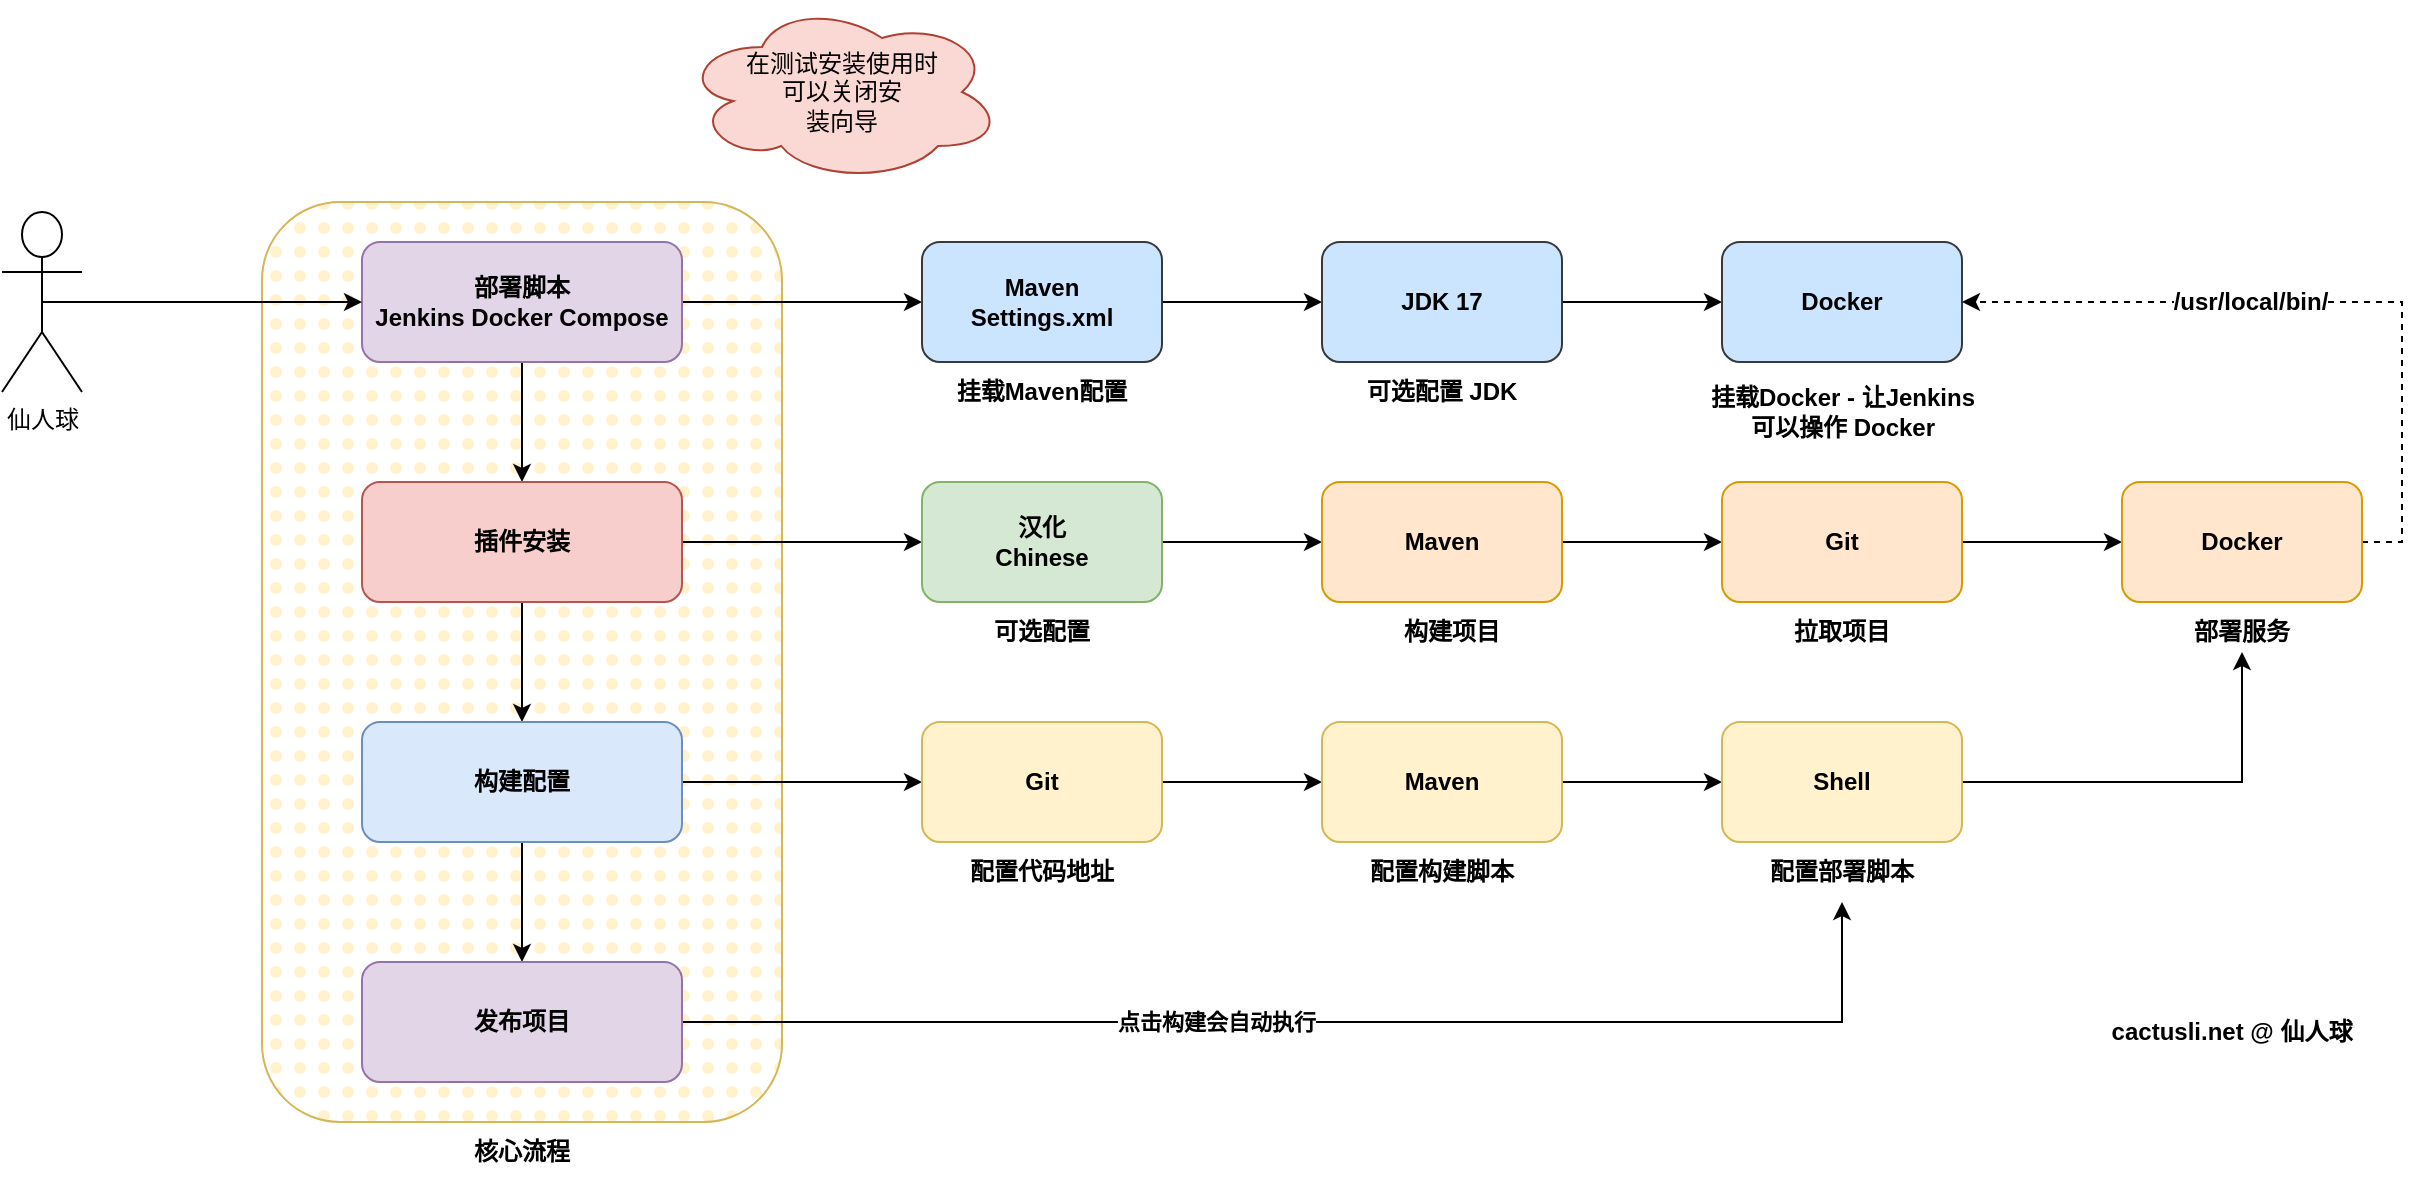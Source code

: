 <mxfile version="22.1.2" type="device">
  <diagram name="第 1 页" id="eOFgvedWIznY82XsuULM">
    <mxGraphModel dx="1418" dy="820" grid="1" gridSize="10" guides="1" tooltips="1" connect="1" arrows="1" fold="1" page="1" pageScale="1" pageWidth="827" pageHeight="1169" math="0" shadow="0">
      <root>
        <mxCell id="0" />
        <mxCell id="1" parent="0" />
        <mxCell id="FR1o_niahWuJW7LKJl1N-10" value="" style="rounded=1;whiteSpace=wrap;html=1;fillColor=#fff2cc;strokeColor=#d6b656;fillStyle=dots;" parent="1" vertex="1">
          <mxGeometry x="230" y="100" width="260" height="460" as="geometry" />
        </mxCell>
        <mxCell id="FR1o_niahWuJW7LKJl1N-45" style="edgeStyle=orthogonalEdgeStyle;rounded=0;orthogonalLoop=1;jettySize=auto;html=1;exitX=1;exitY=0.5;exitDx=0;exitDy=0;entryX=0;entryY=0.5;entryDx=0;entryDy=0;" parent="1" source="FR1o_niahWuJW7LKJl1N-1" target="FR1o_niahWuJW7LKJl1N-11" edge="1">
          <mxGeometry relative="1" as="geometry" />
        </mxCell>
        <mxCell id="FR1o_niahWuJW7LKJl1N-48" style="edgeStyle=orthogonalEdgeStyle;rounded=0;orthogonalLoop=1;jettySize=auto;html=1;exitX=0.5;exitY=1;exitDx=0;exitDy=0;" parent="1" source="FR1o_niahWuJW7LKJl1N-1" target="FR1o_niahWuJW7LKJl1N-5" edge="1">
          <mxGeometry relative="1" as="geometry" />
        </mxCell>
        <mxCell id="FR1o_niahWuJW7LKJl1N-1" value="&lt;b style=&quot;&quot;&gt;部署脚本&lt;br&gt;Jenkins Docker Compose&lt;/b&gt;" style="rounded=1;whiteSpace=wrap;html=1;fillColor=#e1d5e7;strokeColor=#9673a6;" parent="1" vertex="1">
          <mxGeometry x="280" y="120" width="160" height="60" as="geometry" />
        </mxCell>
        <mxCell id="FR1o_niahWuJW7LKJl1N-49" style="edgeStyle=orthogonalEdgeStyle;rounded=0;orthogonalLoop=1;jettySize=auto;html=1;exitX=1;exitY=0.5;exitDx=0;exitDy=0;" parent="1" source="FR1o_niahWuJW7LKJl1N-5" target="FR1o_niahWuJW7LKJl1N-15" edge="1">
          <mxGeometry relative="1" as="geometry" />
        </mxCell>
        <mxCell id="FR1o_niahWuJW7LKJl1N-53" style="edgeStyle=orthogonalEdgeStyle;rounded=0;orthogonalLoop=1;jettySize=auto;html=1;exitX=0.5;exitY=1;exitDx=0;exitDy=0;entryX=0.5;entryY=0;entryDx=0;entryDy=0;" parent="1" source="FR1o_niahWuJW7LKJl1N-5" target="FR1o_niahWuJW7LKJl1N-6" edge="1">
          <mxGeometry relative="1" as="geometry" />
        </mxCell>
        <mxCell id="FR1o_niahWuJW7LKJl1N-5" value="&lt;b style=&quot;&quot;&gt;插件安装&lt;br&gt;&lt;/b&gt;" style="rounded=1;whiteSpace=wrap;html=1;fillColor=#f8cecc;strokeColor=#b85450;" parent="1" vertex="1">
          <mxGeometry x="280" y="240" width="160" height="60" as="geometry" />
        </mxCell>
        <mxCell id="FR1o_niahWuJW7LKJl1N-54" style="edgeStyle=orthogonalEdgeStyle;rounded=0;orthogonalLoop=1;jettySize=auto;html=1;exitX=1;exitY=0.5;exitDx=0;exitDy=0;entryX=0;entryY=0.5;entryDx=0;entryDy=0;" parent="1" source="FR1o_niahWuJW7LKJl1N-6" target="FR1o_niahWuJW7LKJl1N-16" edge="1">
          <mxGeometry relative="1" as="geometry" />
        </mxCell>
        <mxCell id="FR1o_niahWuJW7LKJl1N-57" style="edgeStyle=orthogonalEdgeStyle;rounded=0;orthogonalLoop=1;jettySize=auto;html=1;exitX=0.5;exitY=1;exitDx=0;exitDy=0;entryX=0.5;entryY=0;entryDx=0;entryDy=0;" parent="1" source="FR1o_niahWuJW7LKJl1N-6" target="FR1o_niahWuJW7LKJl1N-7" edge="1">
          <mxGeometry relative="1" as="geometry" />
        </mxCell>
        <mxCell id="FR1o_niahWuJW7LKJl1N-6" value="&lt;b style=&quot;&quot;&gt;构建配置&lt;br&gt;&lt;/b&gt;" style="rounded=1;whiteSpace=wrap;html=1;fillColor=#dae8fc;strokeColor=#6c8ebf;" parent="1" vertex="1">
          <mxGeometry x="280" y="360" width="160" height="60" as="geometry" />
        </mxCell>
        <mxCell id="FR1o_niahWuJW7LKJl1N-58" style="edgeStyle=orthogonalEdgeStyle;rounded=0;orthogonalLoop=1;jettySize=auto;html=1;exitX=1;exitY=0.5;exitDx=0;exitDy=0;" parent="1" source="FR1o_niahWuJW7LKJl1N-7" target="FR1o_niahWuJW7LKJl1N-39" edge="1">
          <mxGeometry relative="1" as="geometry" />
        </mxCell>
        <mxCell id="FR1o_niahWuJW7LKJl1N-59" value="&lt;b&gt;点击构建会自动执行&lt;/b&gt;" style="edgeLabel;html=1;align=center;verticalAlign=middle;resizable=0;points=[];" parent="FR1o_niahWuJW7LKJl1N-58" vertex="1" connectable="0">
          <mxGeometry x="-0.167" relative="1" as="geometry">
            <mxPoint as="offset" />
          </mxGeometry>
        </mxCell>
        <mxCell id="FR1o_niahWuJW7LKJl1N-7" value="&lt;b&gt;发布项目&lt;/b&gt;" style="rounded=1;whiteSpace=wrap;html=1;fillColor=#e1d5e7;strokeColor=#9673a6;" parent="1" vertex="1">
          <mxGeometry x="280" y="480" width="160" height="60" as="geometry" />
        </mxCell>
        <mxCell id="FR1o_niahWuJW7LKJl1N-46" style="edgeStyle=orthogonalEdgeStyle;rounded=0;orthogonalLoop=1;jettySize=auto;html=1;exitX=1;exitY=0.5;exitDx=0;exitDy=0;entryX=0;entryY=0.5;entryDx=0;entryDy=0;" parent="1" source="FR1o_niahWuJW7LKJl1N-11" target="FR1o_niahWuJW7LKJl1N-17" edge="1">
          <mxGeometry relative="1" as="geometry" />
        </mxCell>
        <mxCell id="FR1o_niahWuJW7LKJl1N-11" value="&lt;b style=&quot;&quot;&gt;Maven&lt;br&gt;Settings.xml&lt;/b&gt;" style="rounded=1;whiteSpace=wrap;html=1;fillColor=#cce5ff;strokeColor=#36393d;" parent="1" vertex="1">
          <mxGeometry x="560" y="120" width="120" height="60" as="geometry" />
        </mxCell>
        <mxCell id="FR1o_niahWuJW7LKJl1N-50" style="edgeStyle=orthogonalEdgeStyle;rounded=0;orthogonalLoop=1;jettySize=auto;html=1;exitX=1;exitY=0.5;exitDx=0;exitDy=0;entryX=0;entryY=0.5;entryDx=0;entryDy=0;" parent="1" source="FR1o_niahWuJW7LKJl1N-15" target="FR1o_niahWuJW7LKJl1N-19" edge="1">
          <mxGeometry relative="1" as="geometry" />
        </mxCell>
        <mxCell id="FR1o_niahWuJW7LKJl1N-15" value="&lt;b&gt;汉化&lt;br&gt;Chinese&lt;/b&gt;" style="rounded=1;whiteSpace=wrap;html=1;fillColor=#d5e8d4;strokeColor=#82b366;" parent="1" vertex="1">
          <mxGeometry x="560" y="240" width="120" height="60" as="geometry" />
        </mxCell>
        <mxCell id="FR1o_niahWuJW7LKJl1N-55" style="edgeStyle=orthogonalEdgeStyle;rounded=0;orthogonalLoop=1;jettySize=auto;html=1;exitX=1;exitY=0.5;exitDx=0;exitDy=0;entryX=0;entryY=0.5;entryDx=0;entryDy=0;" parent="1" source="FR1o_niahWuJW7LKJl1N-16" target="FR1o_niahWuJW7LKJl1N-22" edge="1">
          <mxGeometry relative="1" as="geometry" />
        </mxCell>
        <mxCell id="FR1o_niahWuJW7LKJl1N-16" value="&lt;b&gt;Git&lt;/b&gt;" style="rounded=1;whiteSpace=wrap;html=1;fillColor=#fff2cc;strokeColor=#d6b656;" parent="1" vertex="1">
          <mxGeometry x="560" y="360" width="120" height="60" as="geometry" />
        </mxCell>
        <mxCell id="FR1o_niahWuJW7LKJl1N-47" style="edgeStyle=orthogonalEdgeStyle;rounded=0;orthogonalLoop=1;jettySize=auto;html=1;exitX=1;exitY=0.5;exitDx=0;exitDy=0;entryX=0;entryY=0.5;entryDx=0;entryDy=0;" parent="1" source="FR1o_niahWuJW7LKJl1N-17" target="FR1o_niahWuJW7LKJl1N-18" edge="1">
          <mxGeometry relative="1" as="geometry" />
        </mxCell>
        <mxCell id="FR1o_niahWuJW7LKJl1N-17" value="&lt;b&gt;JDK 17&lt;/b&gt;" style="rounded=1;whiteSpace=wrap;html=1;fillColor=#cce5ff;strokeColor=#36393d;" parent="1" vertex="1">
          <mxGeometry x="760" y="120" width="120" height="60" as="geometry" />
        </mxCell>
        <mxCell id="FR1o_niahWuJW7LKJl1N-18" value="&lt;b&gt;Docker&lt;/b&gt;" style="rounded=1;whiteSpace=wrap;html=1;fillColor=#cce5ff;strokeColor=#36393d;" parent="1" vertex="1">
          <mxGeometry x="960" y="120" width="120" height="60" as="geometry" />
        </mxCell>
        <mxCell id="FR1o_niahWuJW7LKJl1N-51" style="edgeStyle=orthogonalEdgeStyle;rounded=0;orthogonalLoop=1;jettySize=auto;html=1;" parent="1" source="FR1o_niahWuJW7LKJl1N-19" target="FR1o_niahWuJW7LKJl1N-20" edge="1">
          <mxGeometry relative="1" as="geometry" />
        </mxCell>
        <mxCell id="FR1o_niahWuJW7LKJl1N-19" value="&lt;b&gt;Maven&lt;/b&gt;" style="rounded=1;whiteSpace=wrap;html=1;fillColor=#ffe6cc;strokeColor=#d79b00;" parent="1" vertex="1">
          <mxGeometry x="760" y="240" width="120" height="60" as="geometry" />
        </mxCell>
        <mxCell id="FR1o_niahWuJW7LKJl1N-52" style="edgeStyle=orthogonalEdgeStyle;rounded=0;orthogonalLoop=1;jettySize=auto;html=1;exitX=1;exitY=0.5;exitDx=0;exitDy=0;entryX=0;entryY=0.5;entryDx=0;entryDy=0;" parent="1" source="FR1o_niahWuJW7LKJl1N-20" target="FR1o_niahWuJW7LKJl1N-21" edge="1">
          <mxGeometry relative="1" as="geometry" />
        </mxCell>
        <mxCell id="FR1o_niahWuJW7LKJl1N-20" value="&lt;b&gt;Git&lt;/b&gt;" style="rounded=1;whiteSpace=wrap;html=1;fillColor=#ffe6cc;strokeColor=#d79b00;" parent="1" vertex="1">
          <mxGeometry x="960" y="240" width="120" height="60" as="geometry" />
        </mxCell>
        <mxCell id="FR1o_niahWuJW7LKJl1N-61" style="edgeStyle=orthogonalEdgeStyle;rounded=0;orthogonalLoop=1;jettySize=auto;html=1;exitX=1;exitY=0.5;exitDx=0;exitDy=0;entryX=1;entryY=0.5;entryDx=0;entryDy=0;dashed=1;" parent="1" source="FR1o_niahWuJW7LKJl1N-21" target="FR1o_niahWuJW7LKJl1N-18" edge="1">
          <mxGeometry relative="1" as="geometry" />
        </mxCell>
        <mxCell id="FR1o_niahWuJW7LKJl1N-63" value="&lt;b&gt;&lt;font style=&quot;font-size: 12px;&quot;&gt;/usr/local/bin/&lt;/font&gt;&lt;/b&gt;" style="edgeLabel;html=1;align=center;verticalAlign=middle;resizable=0;points=[];" parent="FR1o_niahWuJW7LKJl1N-61" vertex="1" connectable="0">
          <mxGeometry x="0.204" relative="1" as="geometry">
            <mxPoint as="offset" />
          </mxGeometry>
        </mxCell>
        <mxCell id="FR1o_niahWuJW7LKJl1N-21" value="&lt;b&gt;Docker&lt;/b&gt;" style="rounded=1;whiteSpace=wrap;html=1;fillColor=#ffe6cc;strokeColor=#d79b00;" parent="1" vertex="1">
          <mxGeometry x="1160" y="240" width="120" height="60" as="geometry" />
        </mxCell>
        <mxCell id="FR1o_niahWuJW7LKJl1N-56" style="edgeStyle=orthogonalEdgeStyle;rounded=0;orthogonalLoop=1;jettySize=auto;html=1;exitX=1;exitY=0.5;exitDx=0;exitDy=0;entryX=0;entryY=0.5;entryDx=0;entryDy=0;" parent="1" source="FR1o_niahWuJW7LKJl1N-22" target="FR1o_niahWuJW7LKJl1N-24" edge="1">
          <mxGeometry relative="1" as="geometry" />
        </mxCell>
        <mxCell id="FR1o_niahWuJW7LKJl1N-22" value="&lt;b&gt;Maven&lt;/b&gt;" style="rounded=1;whiteSpace=wrap;html=1;fillColor=#fff2cc;strokeColor=#d6b656;" parent="1" vertex="1">
          <mxGeometry x="760" y="360" width="120" height="60" as="geometry" />
        </mxCell>
        <mxCell id="FR1o_niahWuJW7LKJl1N-60" style="edgeStyle=orthogonalEdgeStyle;rounded=0;orthogonalLoop=1;jettySize=auto;html=1;exitX=1;exitY=0.5;exitDx=0;exitDy=0;entryX=0.5;entryY=1;entryDx=0;entryDy=0;" parent="1" source="FR1o_niahWuJW7LKJl1N-24" target="FR1o_niahWuJW7LKJl1N-35" edge="1">
          <mxGeometry relative="1" as="geometry" />
        </mxCell>
        <mxCell id="FR1o_niahWuJW7LKJl1N-24" value="&lt;b&gt;Shell&lt;/b&gt;" style="rounded=1;whiteSpace=wrap;html=1;fillColor=#fff2cc;strokeColor=#d6b656;" parent="1" vertex="1">
          <mxGeometry x="960" y="360" width="120" height="60" as="geometry" />
        </mxCell>
        <mxCell id="FR1o_niahWuJW7LKJl1N-44" style="edgeStyle=orthogonalEdgeStyle;rounded=0;orthogonalLoop=1;jettySize=auto;html=1;exitX=0.5;exitY=0.5;exitDx=0;exitDy=0;exitPerimeter=0;entryX=0;entryY=0.5;entryDx=0;entryDy=0;" parent="1" source="FR1o_niahWuJW7LKJl1N-25" target="FR1o_niahWuJW7LKJl1N-1" edge="1">
          <mxGeometry relative="1" as="geometry" />
        </mxCell>
        <mxCell id="FR1o_niahWuJW7LKJl1N-25" value="仙人球" style="shape=umlActor;verticalLabelPosition=bottom;verticalAlign=top;html=1;outlineConnect=0;" parent="1" vertex="1">
          <mxGeometry x="100" y="105" width="40" height="90" as="geometry" />
        </mxCell>
        <mxCell id="FR1o_niahWuJW7LKJl1N-29" value="&lt;b&gt;挂载Maven配置&lt;/b&gt;" style="text;html=1;strokeColor=none;fillColor=none;align=center;verticalAlign=middle;whiteSpace=wrap;rounded=0;" parent="1" vertex="1">
          <mxGeometry x="575" y="180" width="90" height="30" as="geometry" />
        </mxCell>
        <mxCell id="FR1o_niahWuJW7LKJl1N-30" value="&lt;b&gt;可选配置 JDK&lt;/b&gt;" style="text;html=1;strokeColor=none;fillColor=none;align=center;verticalAlign=middle;whiteSpace=wrap;rounded=0;" parent="1" vertex="1">
          <mxGeometry x="775" y="180" width="90" height="30" as="geometry" />
        </mxCell>
        <mxCell id="FR1o_niahWuJW7LKJl1N-31" value="&lt;b&gt;挂载Docker - 让Jenkins可以操作 Docker&lt;/b&gt;" style="text;html=1;strokeColor=none;fillColor=none;align=center;verticalAlign=middle;whiteSpace=wrap;rounded=0;" parent="1" vertex="1">
          <mxGeometry x="952.5" y="190" width="135" height="30" as="geometry" />
        </mxCell>
        <mxCell id="FR1o_niahWuJW7LKJl1N-32" value="&lt;b&gt;可选配置&lt;/b&gt;" style="text;html=1;strokeColor=none;fillColor=none;align=center;verticalAlign=middle;whiteSpace=wrap;rounded=0;" parent="1" vertex="1">
          <mxGeometry x="575" y="300" width="90" height="30" as="geometry" />
        </mxCell>
        <mxCell id="FR1o_niahWuJW7LKJl1N-33" value="&lt;b&gt;构建项目&lt;/b&gt;" style="text;html=1;strokeColor=none;fillColor=none;align=center;verticalAlign=middle;whiteSpace=wrap;rounded=0;" parent="1" vertex="1">
          <mxGeometry x="780" y="300" width="90" height="30" as="geometry" />
        </mxCell>
        <mxCell id="FR1o_niahWuJW7LKJl1N-34" value="&lt;b&gt;拉取项目&lt;/b&gt;" style="text;html=1;strokeColor=none;fillColor=none;align=center;verticalAlign=middle;whiteSpace=wrap;rounded=0;" parent="1" vertex="1">
          <mxGeometry x="975" y="305" width="90" height="20" as="geometry" />
        </mxCell>
        <mxCell id="FR1o_niahWuJW7LKJl1N-35" value="&lt;b&gt;部署服务&lt;/b&gt;" style="text;html=1;strokeColor=none;fillColor=none;align=center;verticalAlign=middle;whiteSpace=wrap;rounded=0;" parent="1" vertex="1">
          <mxGeometry x="1175" y="305" width="90" height="20" as="geometry" />
        </mxCell>
        <mxCell id="FR1o_niahWuJW7LKJl1N-37" value="&lt;b&gt;配置代码地址&lt;/b&gt;" style="text;html=1;strokeColor=none;fillColor=none;align=center;verticalAlign=middle;whiteSpace=wrap;rounded=0;" parent="1" vertex="1">
          <mxGeometry x="575" y="420" width="90" height="30" as="geometry" />
        </mxCell>
        <mxCell id="FR1o_niahWuJW7LKJl1N-38" value="&lt;b&gt;配置构建脚本&lt;/b&gt;" style="text;html=1;strokeColor=none;fillColor=none;align=center;verticalAlign=middle;whiteSpace=wrap;rounded=0;" parent="1" vertex="1">
          <mxGeometry x="775" y="420" width="90" height="30" as="geometry" />
        </mxCell>
        <mxCell id="FR1o_niahWuJW7LKJl1N-39" value="&lt;b&gt;配置部署脚本&lt;/b&gt;" style="text;html=1;strokeColor=none;fillColor=none;align=center;verticalAlign=middle;whiteSpace=wrap;rounded=0;" parent="1" vertex="1">
          <mxGeometry x="975" y="420" width="90" height="30" as="geometry" />
        </mxCell>
        <mxCell id="FR1o_niahWuJW7LKJl1N-41" value="&lt;b&gt;核心流程&lt;/b&gt;" style="text;html=1;strokeColor=none;fillColor=none;align=center;verticalAlign=middle;whiteSpace=wrap;rounded=0;" parent="1" vertex="1">
          <mxGeometry x="330" y="560" width="60" height="30" as="geometry" />
        </mxCell>
        <mxCell id="FR1o_niahWuJW7LKJl1N-43" value="在测试安装使用时&lt;br&gt;可以关闭安&lt;br&gt;装向导" style="ellipse;shape=cloud;whiteSpace=wrap;html=1;fillColor=#fad9d5;strokeColor=#ae4132;" parent="1" vertex="1">
          <mxGeometry x="440" width="160" height="90" as="geometry" />
        </mxCell>
        <mxCell id="FR1o_niahWuJW7LKJl1N-64" value="&lt;b&gt;cactusli.net @ 仙人球&lt;/b&gt;" style="text;html=1;strokeColor=none;fillColor=none;align=center;verticalAlign=middle;whiteSpace=wrap;rounded=0;" parent="1" vertex="1">
          <mxGeometry x="1150" y="500" width="130" height="30" as="geometry" />
        </mxCell>
      </root>
    </mxGraphModel>
  </diagram>
</mxfile>

